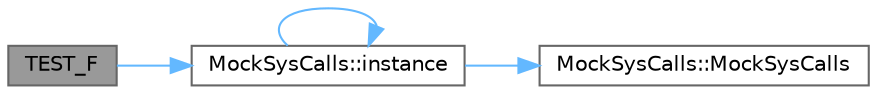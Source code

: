 digraph "TEST_F"
{
 // LATEX_PDF_SIZE
  bgcolor="transparent";
  edge [fontname=Helvetica,fontsize=10,labelfontname=Helvetica,labelfontsize=10];
  node [fontname=Helvetica,fontsize=10,shape=box,height=0.2,width=0.4];
  rankdir="LR";
  Node1 [id="Node000001",label="TEST_F",height=0.2,width=0.4,color="gray40", fillcolor="grey60", style="filled", fontcolor="black",tooltip="Ensures that closeDevice() does not throw an exception."];
  Node1 -> Node2 [id="edge1_Node000001_Node000002",color="steelblue1",style="solid",tooltip=" "];
  Node2 [id="Node000002",label="MockSysCalls::instance",height=0.2,width=0.4,color="grey40", fillcolor="white", style="filled",URL="$classMockSysCalls.html#a8ac43bb616643db04ca635ae8fa3eb07",tooltip="Get the instance object."];
  Node2 -> Node2 [id="edge2_Node000002_Node000002",color="steelblue1",style="solid",tooltip=" "];
  Node2 -> Node3 [id="edge3_Node000002_Node000003",color="steelblue1",style="solid",tooltip=" "];
  Node3 [id="Node000003",label="MockSysCalls::MockSysCalls",height=0.2,width=0.4,color="grey40", fillcolor="white", style="filled",URL="$classMockSysCalls.html#aa085840a71538a1b1bde3bce1bfdf55d",tooltip="Constructor of the class set as default."];
}
